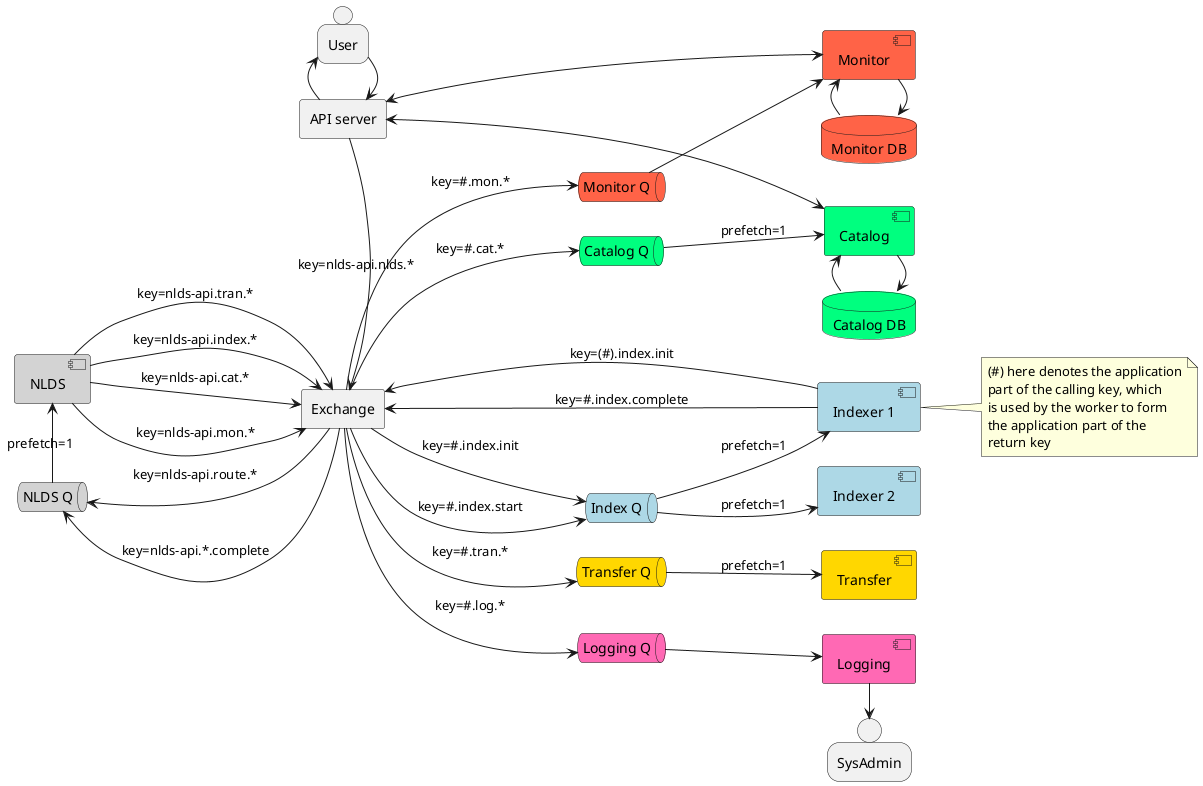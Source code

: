 @startuml queue_structure

left to right direction
together {
    person user as "User"
    agent api_server as "API server" 
}
user -> api_server
api_server -> user

together {
    queue wq as "NLDS Q" #lightgrey
    component work as "NLDS" #lightgrey
    /'database iddb as "TransactionDB" #lightgrey'/
    agent pex as "Exchange"
    ' note top of pex: type=topic
}

pex --> wq : key=nlds-api.*.complete
pex --> wq : key=nlds-api.route.*
wq -> work : prefetch=1
/'work -> iddb : SQL'/

together {
    queue sq as "Index Q" #lightblue
    queue tq as "Transfer Q" #gold
}
together {
    queue mq as "Monitor Q" #tomato
    queue cq as "Catalog Q" #springgreen
}

pex --> sq : key=#.index.init
pex --> sq : key=#.index.start
pex --> tq : key=#.tran.*
pex --> cq : key=#.cat.*

work --> pex : key=nlds-api.index.*
work --> pex : key=nlds-api.tran.*
work --> pex : key=nlds-api.mon.*
work --> pex : key=nlds-api.cat.*

queue lq as "Logging Q" #hotpink

pex --> mq : key=#.mon.*
pex --> lq : key=#.log.*

together {
    component scan1 as "Indexer 1" #lightblue
    component scan2 as "Indexer 2" #lightblue
}

component tran1 as "Transfer" #gold

together {
    component cat1 as "Catalog" #springgreen
    database cat_db as "Catalog DB" #springgreen
}
cat1 -> cat_db
cat_db -> cat1
' cat1 -> pex

together {
    component mon1 as "Monitor" #tomato
    database mon_db as "Monitor DB" #tomato
}

mon1 -> mon_db
mon_db -> mon1
' mon1 -> pex

api_server <-> mon1
api_server <-> cat1

together {
    component log1 as "Logging" #hotpink
    person sysadmin as "SysAdmin"
}

api_server -> pex : key=nlds-api.nlds.*

sq --> scan1 : prefetch=1
sq --> scan2 : prefetch=1
tq --> tran1 : prefetch=1
cq --> cat1 : prefetch=1

mq --> mon1
lq --> log1

' mon1 -> user
sysadmin <- log1

scan1 --> pex : key=#.index.complete
scan1 --> pex : key=(#).index.init

note right of scan1
    (#) here denotes the application
    part of the calling key, which 
    is used by the worker to form 
    the application part of the
    return key
end note

@enduml